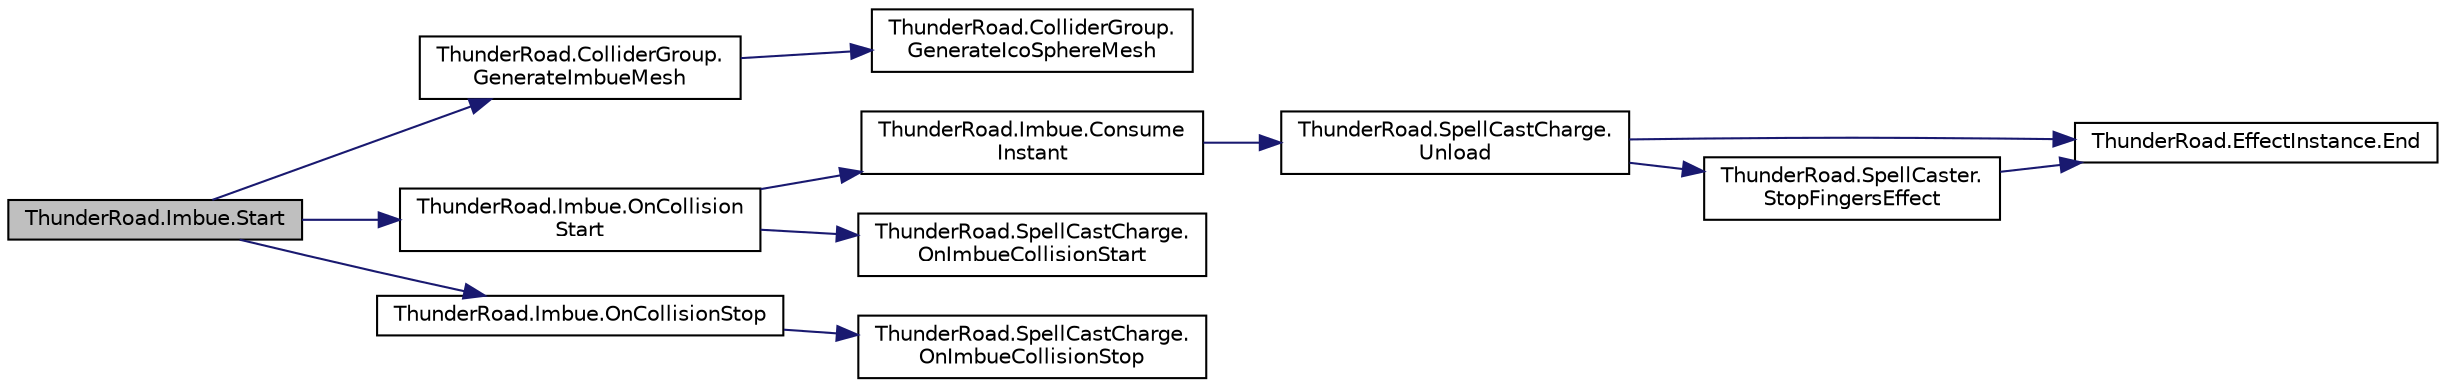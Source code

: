 digraph "ThunderRoad.Imbue.Start"
{
 // LATEX_PDF_SIZE
  edge [fontname="Helvetica",fontsize="10",labelfontname="Helvetica",labelfontsize="10"];
  node [fontname="Helvetica",fontsize="10",shape=record];
  rankdir="LR";
  Node1 [label="ThunderRoad.Imbue.Start",height=0.2,width=0.4,color="black", fillcolor="grey75", style="filled", fontcolor="black",tooltip="Starts this instance."];
  Node1 -> Node2 [color="midnightblue",fontsize="10",style="solid",fontname="Helvetica"];
  Node2 [label="ThunderRoad.ColliderGroup.\lGenerateImbueMesh",height=0.2,width=0.4,color="black", fillcolor="white", style="filled",URL="$class_thunder_road_1_1_collider_group.html#ad478a15ed0aba767ea670ea33d7e6796",tooltip="Generates the imbue mesh."];
  Node2 -> Node3 [color="midnightblue",fontsize="10",style="solid",fontname="Helvetica"];
  Node3 [label="ThunderRoad.ColliderGroup.\lGenerateIcoSphereMesh",height=0.2,width=0.4,color="black", fillcolor="white", style="filled",URL="$class_thunder_road_1_1_collider_group.html#aedad6ad1b56ca4344178395c03cd9d13",tooltip="Generates the icon sphere mesh."];
  Node1 -> Node4 [color="midnightblue",fontsize="10",style="solid",fontname="Helvetica"];
  Node4 [label="ThunderRoad.Imbue.OnCollision\lStart",height=0.2,width=0.4,color="black", fillcolor="white", style="filled",URL="$class_thunder_road_1_1_imbue.html#a5803fff8f9c48cfa4d690e4fa9a0d2fd",tooltip="Called when [collision start]."];
  Node4 -> Node5 [color="midnightblue",fontsize="10",style="solid",fontname="Helvetica"];
  Node5 [label="ThunderRoad.Imbue.Consume\lInstant",height=0.2,width=0.4,color="black", fillcolor="white", style="filled",URL="$class_thunder_road_1_1_imbue.html#a9fcbfaa5d76f9c2d391c1dbb382bde55",tooltip="Consumes the instant."];
  Node5 -> Node6 [color="midnightblue",fontsize="10",style="solid",fontname="Helvetica"];
  Node6 [label="ThunderRoad.SpellCastCharge.\lUnload",height=0.2,width=0.4,color="black", fillcolor="white", style="filled",URL="$class_thunder_road_1_1_spell_cast_charge.html#a1a8a0e1b874e778a997eea8e99aaa35d",tooltip="Unloads this instance."];
  Node6 -> Node7 [color="midnightblue",fontsize="10",style="solid",fontname="Helvetica"];
  Node7 [label="ThunderRoad.EffectInstance.End",height=0.2,width=0.4,color="black", fillcolor="white", style="filled",URL="$class_thunder_road_1_1_effect_instance.html#a2145ac61404303ad31bfda14880e77e5",tooltip="Ends the specified loop only."];
  Node6 -> Node8 [color="midnightblue",fontsize="10",style="solid",fontname="Helvetica"];
  Node8 [label="ThunderRoad.SpellCaster.\lStopFingersEffect",height=0.2,width=0.4,color="black", fillcolor="white", style="filled",URL="$class_thunder_road_1_1_spell_caster.html#a0a1f7dabe424e87df53845b1987d8d9d",tooltip="Stops the fingers effect."];
  Node8 -> Node7 [color="midnightblue",fontsize="10",style="solid",fontname="Helvetica"];
  Node4 -> Node9 [color="midnightblue",fontsize="10",style="solid",fontname="Helvetica"];
  Node9 [label="ThunderRoad.SpellCastCharge.\lOnImbueCollisionStart",height=0.2,width=0.4,color="black", fillcolor="white", style="filled",URL="$class_thunder_road_1_1_spell_cast_charge.html#a5d30b8ddfd9dd3af3ee93f35c0515279",tooltip="Called when [imbue collision start]."];
  Node1 -> Node10 [color="midnightblue",fontsize="10",style="solid",fontname="Helvetica"];
  Node10 [label="ThunderRoad.Imbue.OnCollisionStop",height=0.2,width=0.4,color="black", fillcolor="white", style="filled",URL="$class_thunder_road_1_1_imbue.html#ae23619edc76a85aa88d43a0f242c1c51",tooltip="Called when [collision stop]."];
  Node10 -> Node11 [color="midnightblue",fontsize="10",style="solid",fontname="Helvetica"];
  Node11 [label="ThunderRoad.SpellCastCharge.\lOnImbueCollisionStop",height=0.2,width=0.4,color="black", fillcolor="white", style="filled",URL="$class_thunder_road_1_1_spell_cast_charge.html#a4b8e967b1721e35556fe57239260950d",tooltip="Called when [imbue collision stop]."];
}
